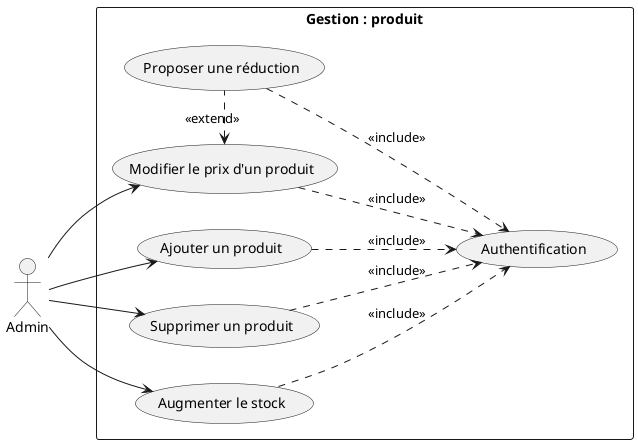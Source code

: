 @startuml

left to right direction

actor "Admin" as Admin
rectangle "Gestion : produit" as System {

    usecase "Ajouter un produit" as UC_AddProduct
    usecase "Supprimer un produit" as UC_DeleteProduct
    usecase "Modifier le prix d'un produit" as UC_EditProduct
    usecase "Proposer une réduction" as UC_ProposeDiscount
    usecase "Augmenter le stock" as UC_IncreaseStock
    usecase "Authentification" as UC_Authenticate
}
Admin --> UC_AddProduct
Admin --> UC_DeleteProduct
Admin --> UC_EditProduct
Admin --> UC_IncreaseStock

UC_AddProduct ..> UC_Authenticate :<<include>>
UC_DeleteProduct ..> UC_Authenticate :<<include>>
UC_EditProduct ..> UC_Authenticate :<<include>>
UC_ProposeDiscount ..> UC_Authenticate :<<include>>
UC_IncreaseStock ..> UC_Authenticate :<<include>>

UC_EditProduct <. UC_ProposeDiscount :<<extend>>


@enduml
